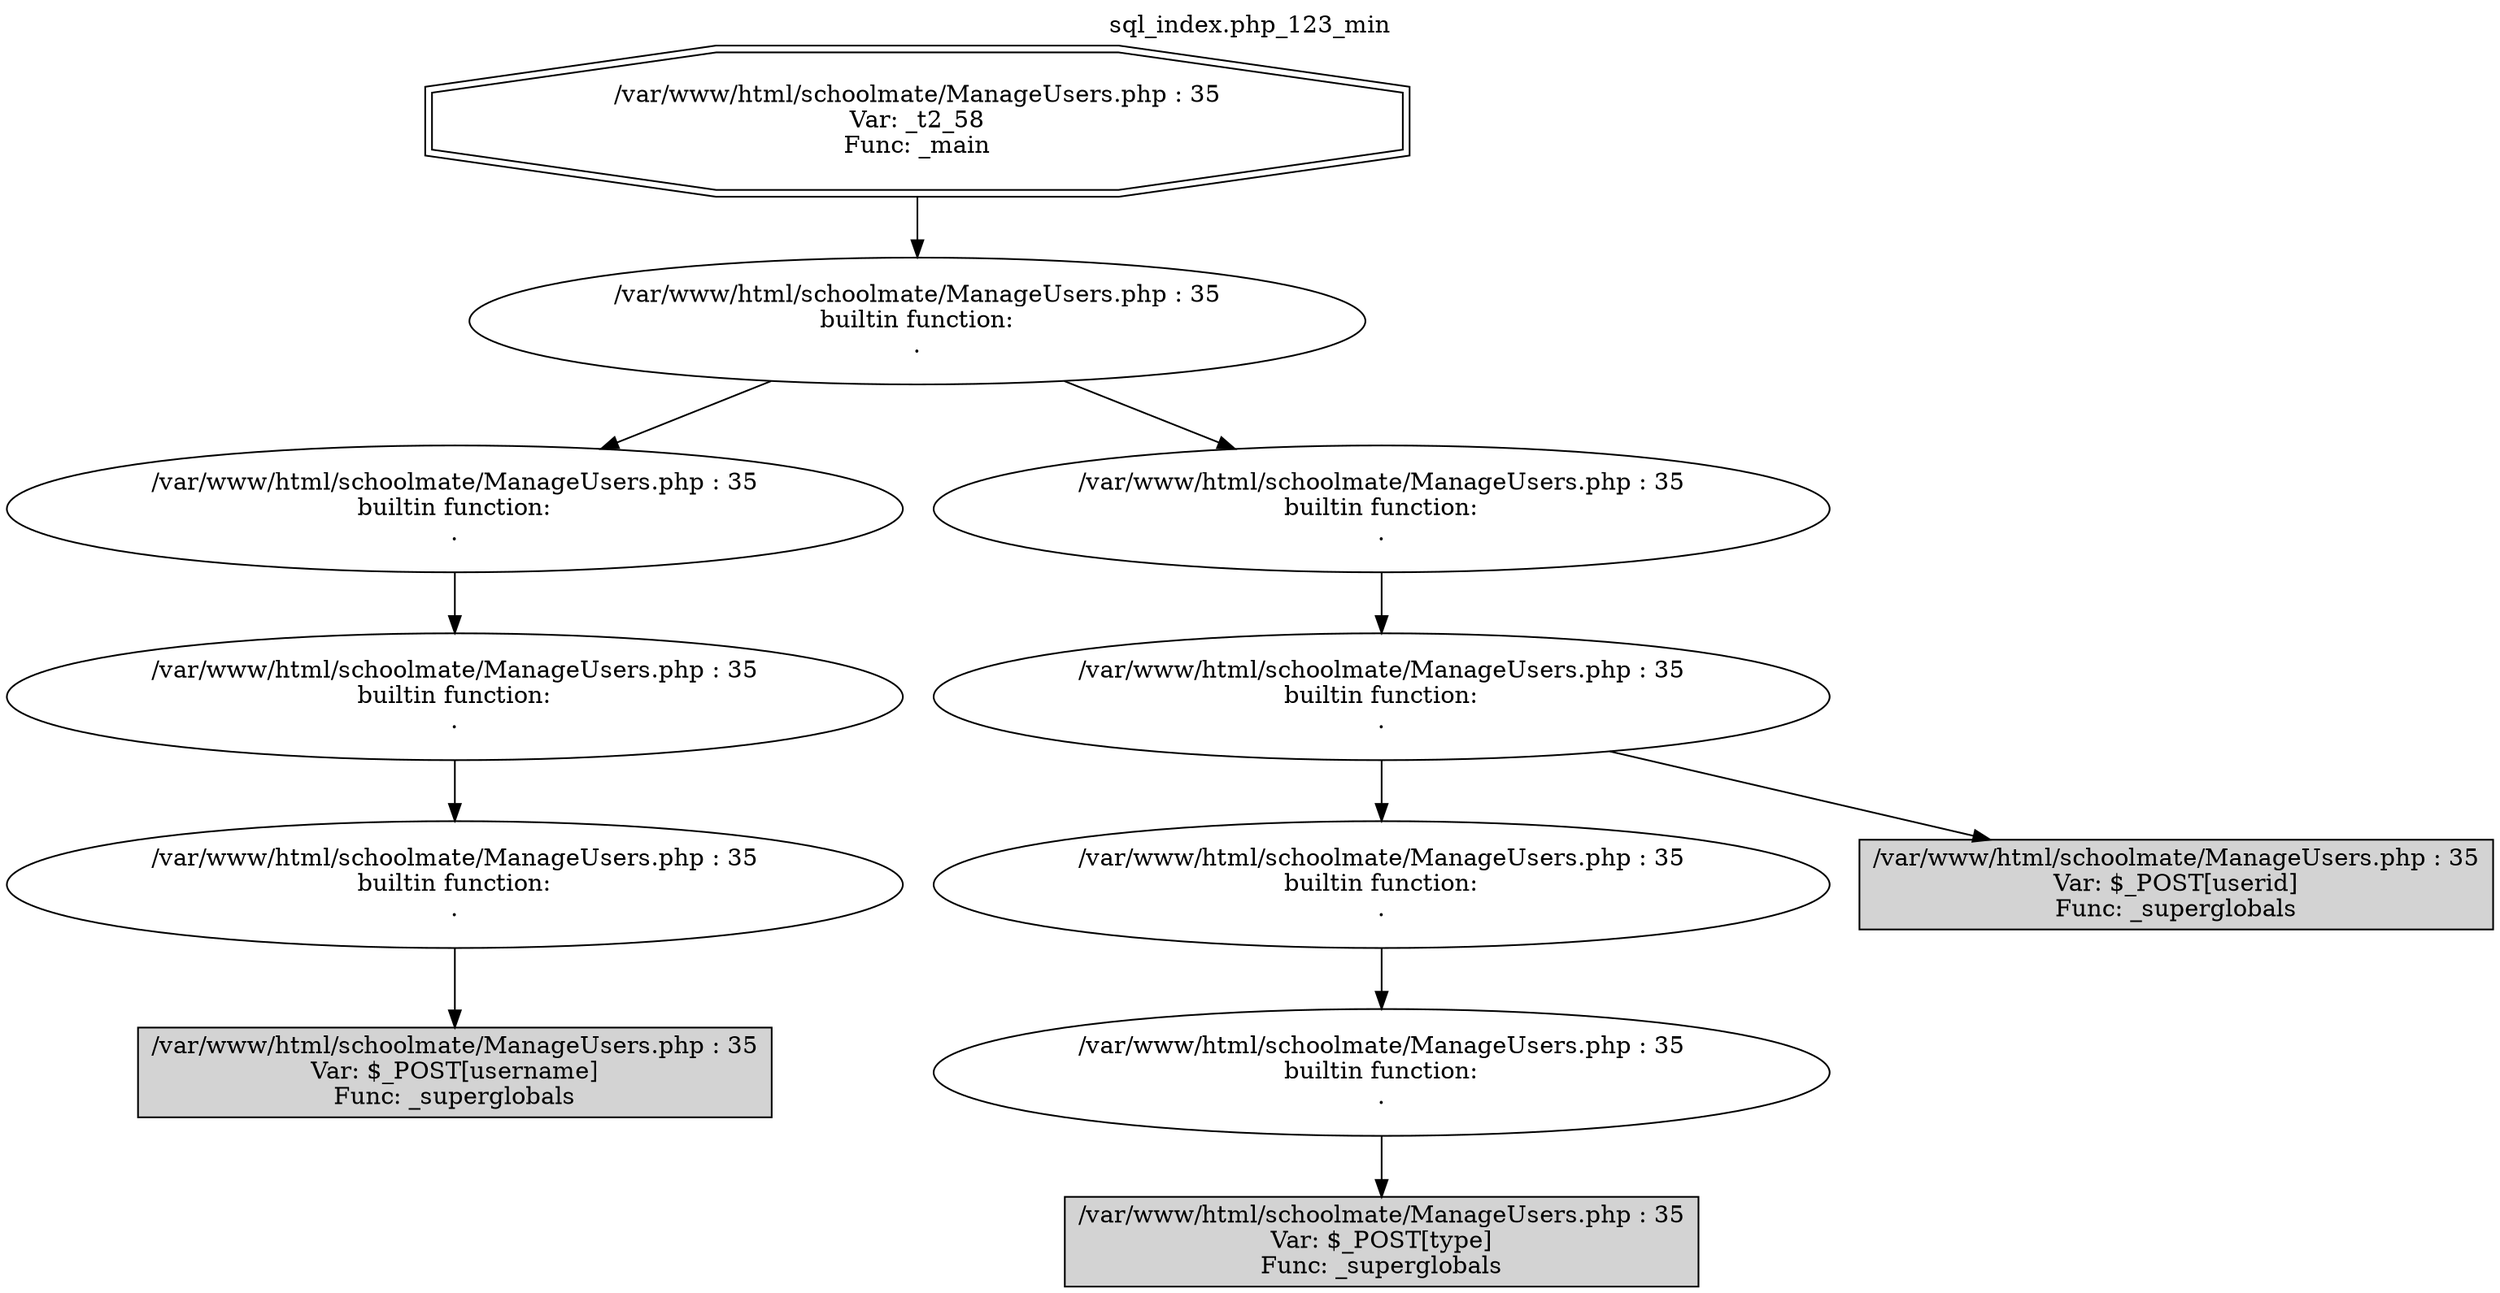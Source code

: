 digraph cfg {
  label="sql_index.php_123_min";
  labelloc=t;
  n1 [shape=doubleoctagon, label="/var/www/html/schoolmate/ManageUsers.php : 35\nVar: _t2_58\nFunc: _main\n"];
  n2 [shape=ellipse, label="/var/www/html/schoolmate/ManageUsers.php : 35\nbuiltin function:\n.\n"];
  n3 [shape=ellipse, label="/var/www/html/schoolmate/ManageUsers.php : 35\nbuiltin function:\n.\n"];
  n4 [shape=ellipse, label="/var/www/html/schoolmate/ManageUsers.php : 35\nbuiltin function:\n.\n"];
  n5 [shape=ellipse, label="/var/www/html/schoolmate/ManageUsers.php : 35\nbuiltin function:\n.\n"];
  n6 [shape=box, label="/var/www/html/schoolmate/ManageUsers.php : 35\nVar: $_POST[username]\nFunc: _superglobals\n",style=filled];
  n7 [shape=ellipse, label="/var/www/html/schoolmate/ManageUsers.php : 35\nbuiltin function:\n.\n"];
  n8 [shape=ellipse, label="/var/www/html/schoolmate/ManageUsers.php : 35\nbuiltin function:\n.\n"];
  n9 [shape=ellipse, label="/var/www/html/schoolmate/ManageUsers.php : 35\nbuiltin function:\n.\n"];
  n10 [shape=ellipse, label="/var/www/html/schoolmate/ManageUsers.php : 35\nbuiltin function:\n.\n"];
  n11 [shape=box, label="/var/www/html/schoolmate/ManageUsers.php : 35\nVar: $_POST[type]\nFunc: _superglobals\n",style=filled];
  n12 [shape=box, label="/var/www/html/schoolmate/ManageUsers.php : 35\nVar: $_POST[userid]\nFunc: _superglobals\n",style=filled];
  n1 -> n2;
  n2 -> n3;
  n2 -> n7;
  n3 -> n4;
  n4 -> n5;
  n5 -> n6;
  n7 -> n8;
  n8 -> n9;
  n8 -> n12;
  n9 -> n10;
  n10 -> n11;
}
